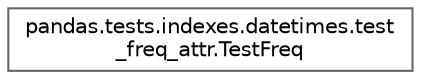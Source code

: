 digraph "Graphical Class Hierarchy"
{
 // LATEX_PDF_SIZE
  bgcolor="transparent";
  edge [fontname=Helvetica,fontsize=10,labelfontname=Helvetica,labelfontsize=10];
  node [fontname=Helvetica,fontsize=10,shape=box,height=0.2,width=0.4];
  rankdir="LR";
  Node0 [id="Node000000",label="pandas.tests.indexes.datetimes.test\l_freq_attr.TestFreq",height=0.2,width=0.4,color="grey40", fillcolor="white", style="filled",URL="$d1/dde/classpandas_1_1tests_1_1indexes_1_1datetimes_1_1test__freq__attr_1_1TestFreq.html",tooltip=" "];
}
